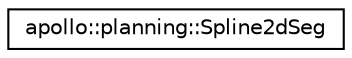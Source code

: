 digraph "Graphical Class Hierarchy"
{
  edge [fontname="Helvetica",fontsize="10",labelfontname="Helvetica",labelfontsize="10"];
  node [fontname="Helvetica",fontsize="10",shape=record];
  rankdir="LR";
  Node1 [label="apollo::planning::Spline2dSeg",height=0.2,width=0.4,color="black", fillcolor="white", style="filled",URL="$classapollo_1_1planning_1_1Spline2dSeg.html"];
}
